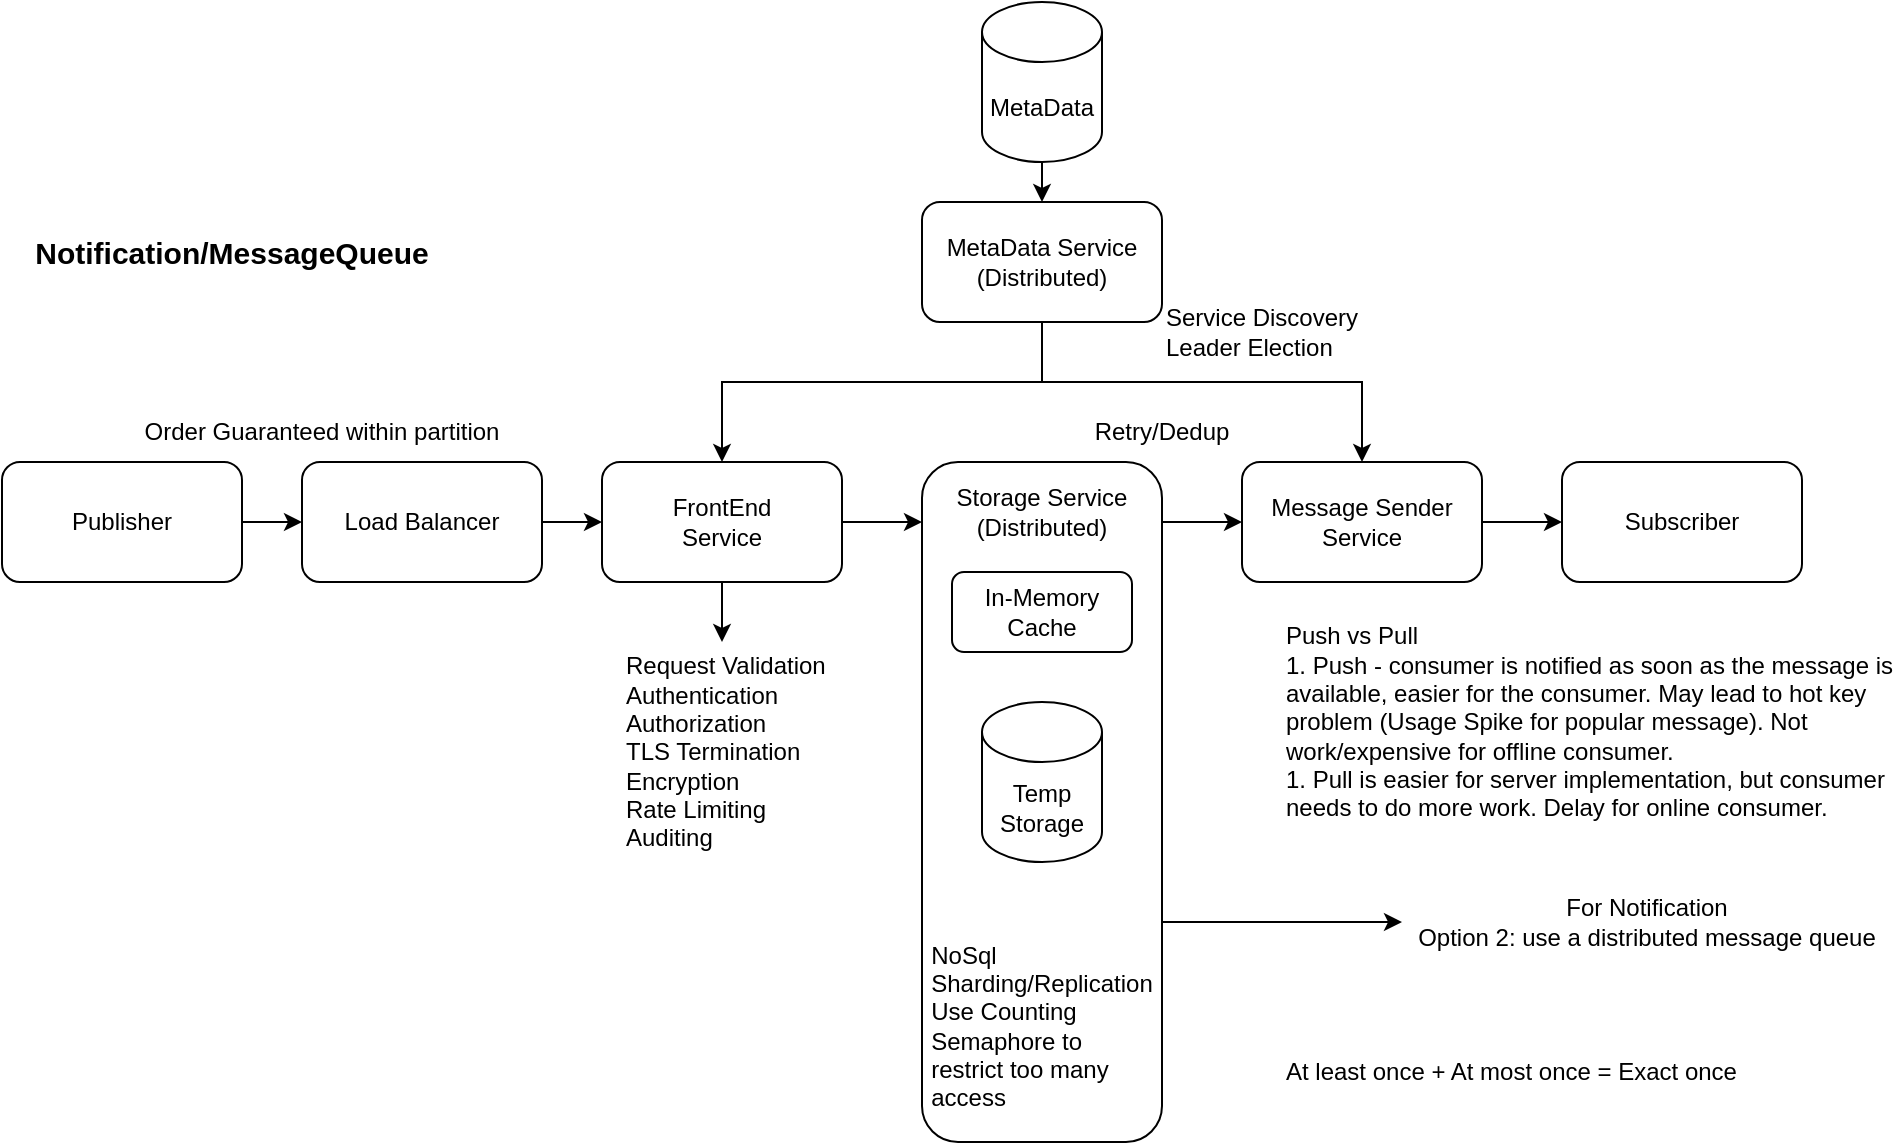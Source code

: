 <mxfile version="22.0.8" type="github">
  <diagram name="Page-1" id="w0UfUpUUfux1YmTYL3Qv">
    <mxGraphModel dx="3030" dy="870" grid="1" gridSize="10" guides="1" tooltips="1" connect="1" arrows="1" fold="1" page="1" pageScale="1" pageWidth="850" pageHeight="1100" math="0" shadow="0">
      <root>
        <mxCell id="0" />
        <mxCell id="1" parent="0" />
        <mxCell id="uigYJwYVuBVHVjmUfmwh-1" value="Publisher" style="rounded=1;whiteSpace=wrap;html=1;" parent="1" vertex="1">
          <mxGeometry x="-200" y="360" width="120" height="60" as="geometry" />
        </mxCell>
        <mxCell id="uigYJwYVuBVHVjmUfmwh-2" value="" style="endArrow=classic;html=1;rounded=0;exitX=1;exitY=0.5;exitDx=0;exitDy=0;" parent="1" source="uigYJwYVuBVHVjmUfmwh-1" edge="1">
          <mxGeometry width="50" height="50" relative="1" as="geometry">
            <mxPoint x="-20" y="390" as="sourcePoint" />
            <mxPoint x="-50" y="390" as="targetPoint" />
          </mxGeometry>
        </mxCell>
        <mxCell id="uigYJwYVuBVHVjmUfmwh-3" value="Load Balancer" style="rounded=1;whiteSpace=wrap;html=1;" parent="1" vertex="1">
          <mxGeometry x="-50" y="360" width="120" height="60" as="geometry" />
        </mxCell>
        <mxCell id="uigYJwYVuBVHVjmUfmwh-4" value="FrontEnd&lt;br&gt;Service" style="rounded=1;whiteSpace=wrap;html=1;" parent="1" vertex="1">
          <mxGeometry x="100" y="360" width="120" height="60" as="geometry" />
        </mxCell>
        <mxCell id="uigYJwYVuBVHVjmUfmwh-5" value="MetaData" style="shape=cylinder3;whiteSpace=wrap;html=1;boundedLbl=1;backgroundOutline=1;size=15;" parent="1" vertex="1">
          <mxGeometry x="290" y="130" width="60" height="80" as="geometry" />
        </mxCell>
        <mxCell id="uigYJwYVuBVHVjmUfmwh-6" value="MetaData Service&lt;br&gt;(Distributed)" style="rounded=1;whiteSpace=wrap;html=1;" parent="1" vertex="1">
          <mxGeometry x="260" y="230" width="120" height="60" as="geometry" />
        </mxCell>
        <mxCell id="uigYJwYVuBVHVjmUfmwh-7" value="" style="endArrow=classic;html=1;rounded=0;exitX=0.5;exitY=1;exitDx=0;exitDy=0;exitPerimeter=0;entryX=0.5;entryY=0;entryDx=0;entryDy=0;" parent="1" source="uigYJwYVuBVHVjmUfmwh-5" target="uigYJwYVuBVHVjmUfmwh-6" edge="1">
          <mxGeometry width="50" height="50" relative="1" as="geometry">
            <mxPoint x="290" y="290" as="sourcePoint" />
            <mxPoint x="340" y="240" as="targetPoint" />
          </mxGeometry>
        </mxCell>
        <mxCell id="uigYJwYVuBVHVjmUfmwh-8" value="" style="endArrow=classic;html=1;rounded=0;exitX=0.5;exitY=1;exitDx=0;exitDy=0;entryX=0.5;entryY=0;entryDx=0;entryDy=0;" parent="1" source="uigYJwYVuBVHVjmUfmwh-6" target="uigYJwYVuBVHVjmUfmwh-4" edge="1">
          <mxGeometry width="50" height="50" relative="1" as="geometry">
            <mxPoint x="191" y="329" as="sourcePoint" />
            <mxPoint x="191" y="359" as="targetPoint" />
            <Array as="points">
              <mxPoint x="320" y="320" />
              <mxPoint x="160" y="320" />
            </Array>
          </mxGeometry>
        </mxCell>
        <mxCell id="uigYJwYVuBVHVjmUfmwh-9" value="" style="endArrow=classic;html=1;rounded=0;exitX=0.5;exitY=1;exitDx=0;exitDy=0;" parent="1" source="uigYJwYVuBVHVjmUfmwh-4" edge="1">
          <mxGeometry width="50" height="50" relative="1" as="geometry">
            <mxPoint x="290" y="520" as="sourcePoint" />
            <mxPoint x="160" y="450" as="targetPoint" />
          </mxGeometry>
        </mxCell>
        <mxCell id="uigYJwYVuBVHVjmUfmwh-12" value="Request Validation&lt;br&gt;Authentication&lt;br&gt;Authorization&lt;br&gt;TLS Termination&lt;br&gt;Encryption&lt;br&gt;Rate Limiting&lt;br&gt;Auditing" style="text;html=1;strokeColor=none;fillColor=none;align=left;verticalAlign=middle;whiteSpace=wrap;rounded=0;" parent="1" vertex="1">
          <mxGeometry x="110" y="450" width="110" height="110" as="geometry" />
        </mxCell>
        <mxCell id="uigYJwYVuBVHVjmUfmwh-14" value="" style="endArrow=classic;html=1;rounded=0;exitX=1;exitY=0.5;exitDx=0;exitDy=0;" parent="1" source="uigYJwYVuBVHVjmUfmwh-4" edge="1">
          <mxGeometry width="50" height="50" relative="1" as="geometry">
            <mxPoint x="330" y="480" as="sourcePoint" />
            <mxPoint x="260" y="390" as="targetPoint" />
          </mxGeometry>
        </mxCell>
        <mxCell id="uigYJwYVuBVHVjmUfmwh-15" value="" style="endArrow=classic;html=1;rounded=0;exitX=1;exitY=0.5;exitDx=0;exitDy=0;entryX=0;entryY=0.5;entryDx=0;entryDy=0;" parent="1" source="uigYJwYVuBVHVjmUfmwh-3" target="uigYJwYVuBVHVjmUfmwh-4" edge="1">
          <mxGeometry width="50" height="50" relative="1" as="geometry">
            <mxPoint x="20" y="530" as="sourcePoint" />
            <mxPoint x="70" y="480" as="targetPoint" />
          </mxGeometry>
        </mxCell>
        <mxCell id="uigYJwYVuBVHVjmUfmwh-16" value="Message Sender Service" style="rounded=1;whiteSpace=wrap;html=1;" parent="1" vertex="1">
          <mxGeometry x="420" y="360" width="120" height="60" as="geometry" />
        </mxCell>
        <mxCell id="uigYJwYVuBVHVjmUfmwh-17" value="" style="endArrow=classic;html=1;rounded=0;entryX=0.5;entryY=0;entryDx=0;entryDy=0;" parent="1" target="uigYJwYVuBVHVjmUfmwh-16" edge="1">
          <mxGeometry width="50" height="50" relative="1" as="geometry">
            <mxPoint x="320" y="320" as="sourcePoint" />
            <mxPoint x="330" y="210" as="targetPoint" />
            <Array as="points">
              <mxPoint x="480" y="320" />
            </Array>
          </mxGeometry>
        </mxCell>
        <mxCell id="uigYJwYVuBVHVjmUfmwh-20" value="Subscriber" style="rounded=1;whiteSpace=wrap;html=1;" parent="1" vertex="1">
          <mxGeometry x="580" y="360" width="120" height="60" as="geometry" />
        </mxCell>
        <mxCell id="uigYJwYVuBVHVjmUfmwh-22" value="Retry/Dedup" style="text;html=1;strokeColor=none;fillColor=none;align=center;verticalAlign=middle;whiteSpace=wrap;rounded=0;" parent="1" vertex="1">
          <mxGeometry x="350" y="330" width="60" height="30" as="geometry" />
        </mxCell>
        <mxCell id="uigYJwYVuBVHVjmUfmwh-25" value="" style="endArrow=classic;html=1;rounded=0;exitX=1;exitY=0.5;exitDx=0;exitDy=0;entryX=0;entryY=0.5;entryDx=0;entryDy=0;" parent="1" source="uigYJwYVuBVHVjmUfmwh-16" target="uigYJwYVuBVHVjmUfmwh-20" edge="1">
          <mxGeometry width="50" height="50" relative="1" as="geometry">
            <mxPoint x="580" y="370" as="sourcePoint" />
            <mxPoint x="630" y="320" as="targetPoint" />
          </mxGeometry>
        </mxCell>
        <mxCell id="uigYJwYVuBVHVjmUfmwh-26" value="Order Guaranteed within partition" style="text;html=1;strokeColor=none;fillColor=none;align=center;verticalAlign=middle;whiteSpace=wrap;rounded=0;" parent="1" vertex="1">
          <mxGeometry x="-160" y="330" width="240" height="30" as="geometry" />
        </mxCell>
        <mxCell id="uigYJwYVuBVHVjmUfmwh-27" value="" style="rounded=1;whiteSpace=wrap;html=1;" parent="1" vertex="1">
          <mxGeometry x="260" y="360" width="120" height="340" as="geometry" />
        </mxCell>
        <mxCell id="uigYJwYVuBVHVjmUfmwh-13" value="Temp Storage" style="shape=cylinder3;whiteSpace=wrap;html=1;boundedLbl=1;backgroundOutline=1;size=15;" parent="1" vertex="1">
          <mxGeometry x="290" y="480" width="60" height="80" as="geometry" />
        </mxCell>
        <mxCell id="uigYJwYVuBVHVjmUfmwh-28" value="In-Memory Cache" style="rounded=1;whiteSpace=wrap;html=1;" parent="1" vertex="1">
          <mxGeometry x="275" y="415" width="90" height="40" as="geometry" />
        </mxCell>
        <mxCell id="uigYJwYVuBVHVjmUfmwh-30" value="" style="endArrow=classic;html=1;rounded=0;entryX=0;entryY=0.5;entryDx=0;entryDy=0;" parent="1" target="uigYJwYVuBVHVjmUfmwh-16" edge="1">
          <mxGeometry width="50" height="50" relative="1" as="geometry">
            <mxPoint x="380" y="390" as="sourcePoint" />
            <mxPoint x="500" y="460" as="targetPoint" />
          </mxGeometry>
        </mxCell>
        <mxCell id="uigYJwYVuBVHVjmUfmwh-19" value="&lt;br&gt;&lt;div style=&quot;text-align: left;&quot;&gt;&lt;span style=&quot;background-color: initial;&quot;&gt;NoSql&lt;/span&gt;&lt;/div&gt;&lt;div style=&quot;text-align: left;&quot;&gt;&lt;span style=&quot;background-color: initial;&quot;&gt;Sharding/Replication&lt;/span&gt;&lt;/div&gt;&lt;div style=&quot;text-align: left;&quot;&gt;&lt;span style=&quot;background-color: initial;&quot;&gt;Use Counting Semaphore to restrict too many&amp;nbsp; access&lt;/span&gt;&lt;/div&gt;" style="text;html=1;strokeColor=none;fillColor=none;align=center;verticalAlign=middle;whiteSpace=wrap;rounded=0;" parent="1" vertex="1">
          <mxGeometry x="275" y="590" width="90" height="90" as="geometry" />
        </mxCell>
        <mxCell id="uigYJwYVuBVHVjmUfmwh-31" value="Push vs Pull&lt;br&gt;1. Push - consumer is notified as soon as the message is available, easier for the consumer. May lead to hot key problem (Usage Spike for popular message). Not work/expensive for offline consumer.&lt;br&gt;1. Pull is easier for server implementation, but consumer needs to do more work. Delay for online consumer." style="text;html=1;strokeColor=none;fillColor=none;align=left;verticalAlign=middle;whiteSpace=wrap;rounded=0;" parent="1" vertex="1">
          <mxGeometry x="440" y="420" width="310" height="140" as="geometry" />
        </mxCell>
        <mxCell id="uigYJwYVuBVHVjmUfmwh-32" value="Service Discovery&lt;br&gt;Leader Election" style="text;html=1;strokeColor=none;fillColor=none;align=left;verticalAlign=middle;whiteSpace=wrap;rounded=0;" parent="1" vertex="1">
          <mxGeometry x="380" y="280" width="120" height="30" as="geometry" />
        </mxCell>
        <mxCell id="uigYJwYVuBVHVjmUfmwh-33" value="Storage Service&lt;br&gt;(Distributed)" style="text;html=1;strokeColor=none;fillColor=none;align=center;verticalAlign=middle;whiteSpace=wrap;rounded=0;" parent="1" vertex="1">
          <mxGeometry x="275" y="370" width="90" height="30" as="geometry" />
        </mxCell>
        <mxCell id="uigYJwYVuBVHVjmUfmwh-34" value="Notification/MessageQueue" style="text;html=1;strokeColor=none;fillColor=none;align=center;verticalAlign=middle;whiteSpace=wrap;rounded=0;fontStyle=1;fontSize=15;" parent="1" vertex="1">
          <mxGeometry x="-190" y="220" width="210" height="70" as="geometry" />
        </mxCell>
        <mxCell id="PTCdzAFVMZblXJGz8YvS-1" value="For Notification&lt;br&gt;Option 2: use a distributed message queue" style="text;html=1;strokeColor=none;fillColor=none;align=center;verticalAlign=middle;whiteSpace=wrap;rounded=0;" parent="1" vertex="1">
          <mxGeometry x="500" y="550" width="245" height="80" as="geometry" />
        </mxCell>
        <mxCell id="PTCdzAFVMZblXJGz8YvS-2" value="" style="endArrow=classic;html=1;rounded=0;entryX=0;entryY=0.5;entryDx=0;entryDy=0;" parent="1" target="PTCdzAFVMZblXJGz8YvS-1" edge="1">
          <mxGeometry width="50" height="50" relative="1" as="geometry">
            <mxPoint x="380" y="590" as="sourcePoint" />
            <mxPoint x="500" y="540" as="targetPoint" />
          </mxGeometry>
        </mxCell>
        <mxCell id="r8DuBiU2IM3-_VSogjTA-2" value="At least once + At most once = Exact once" style="text;html=1;strokeColor=none;fillColor=none;align=left;verticalAlign=middle;whiteSpace=wrap;rounded=0;" parent="1" vertex="1">
          <mxGeometry x="440" y="650" width="240" height="30" as="geometry" />
        </mxCell>
      </root>
    </mxGraphModel>
  </diagram>
</mxfile>
